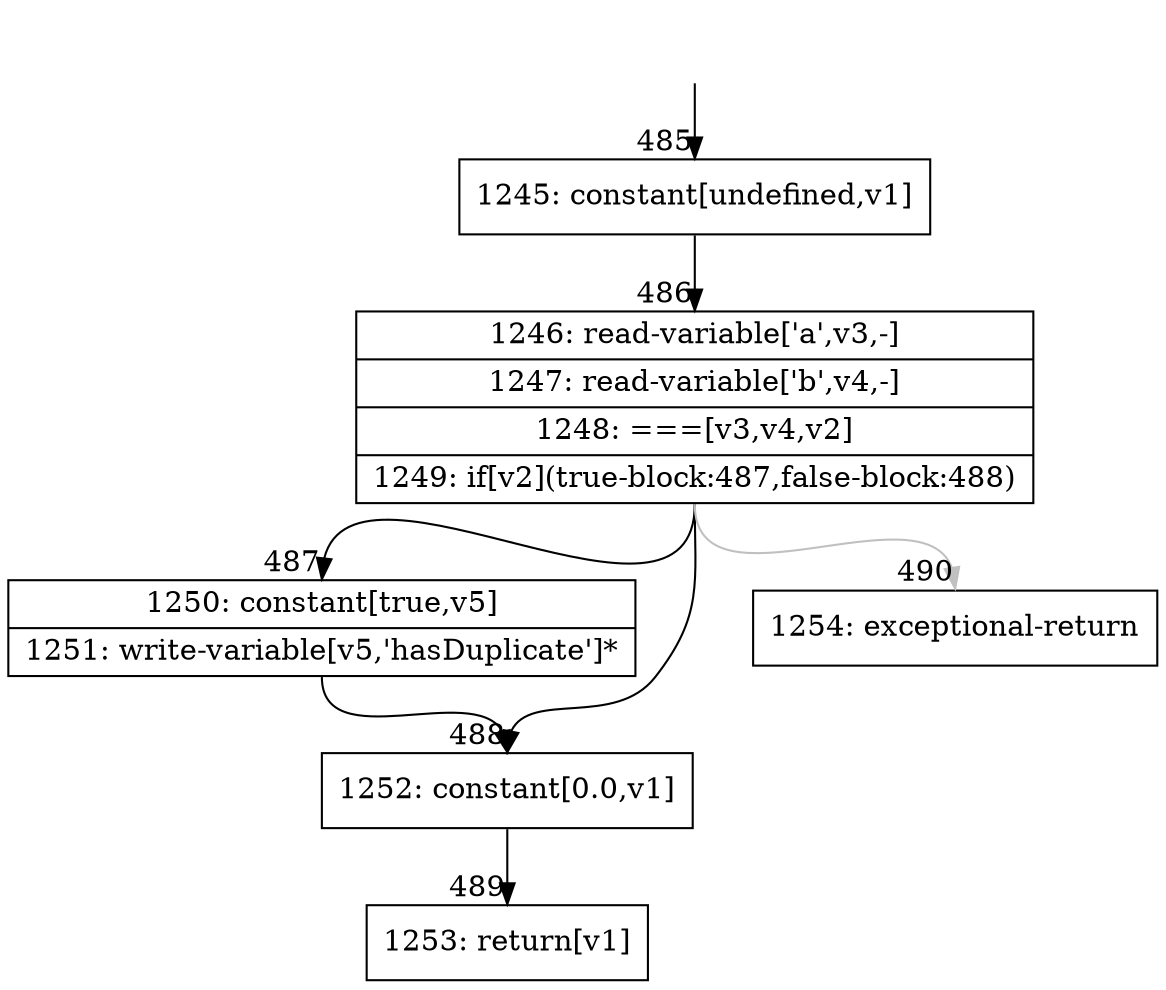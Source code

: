 digraph {
rankdir="TD"
BB_entry44[shape=none,label=""];
BB_entry44 -> BB485 [tailport=s, headport=n, headlabel="    485"]
BB485 [shape=record label="{1245: constant[undefined,v1]}" ] 
BB485 -> BB486 [tailport=s, headport=n, headlabel="      486"]
BB486 [shape=record label="{1246: read-variable['a',v3,-]|1247: read-variable['b',v4,-]|1248: ===[v3,v4,v2]|1249: if[v2](true-block:487,false-block:488)}" ] 
BB486 -> BB487 [tailport=s, headport=n, headlabel="      487"]
BB486 -> BB488 [tailport=s, headport=n, headlabel="      488"]
BB486 -> BB490 [tailport=s, headport=n, color=gray, headlabel="      490"]
BB487 [shape=record label="{1250: constant[true,v5]|1251: write-variable[v5,'hasDuplicate']*}" ] 
BB487 -> BB488 [tailport=s, headport=n]
BB488 [shape=record label="{1252: constant[0.0,v1]}" ] 
BB488 -> BB489 [tailport=s, headport=n, headlabel="      489"]
BB489 [shape=record label="{1253: return[v1]}" ] 
BB490 [shape=record label="{1254: exceptional-return}" ] 
}
